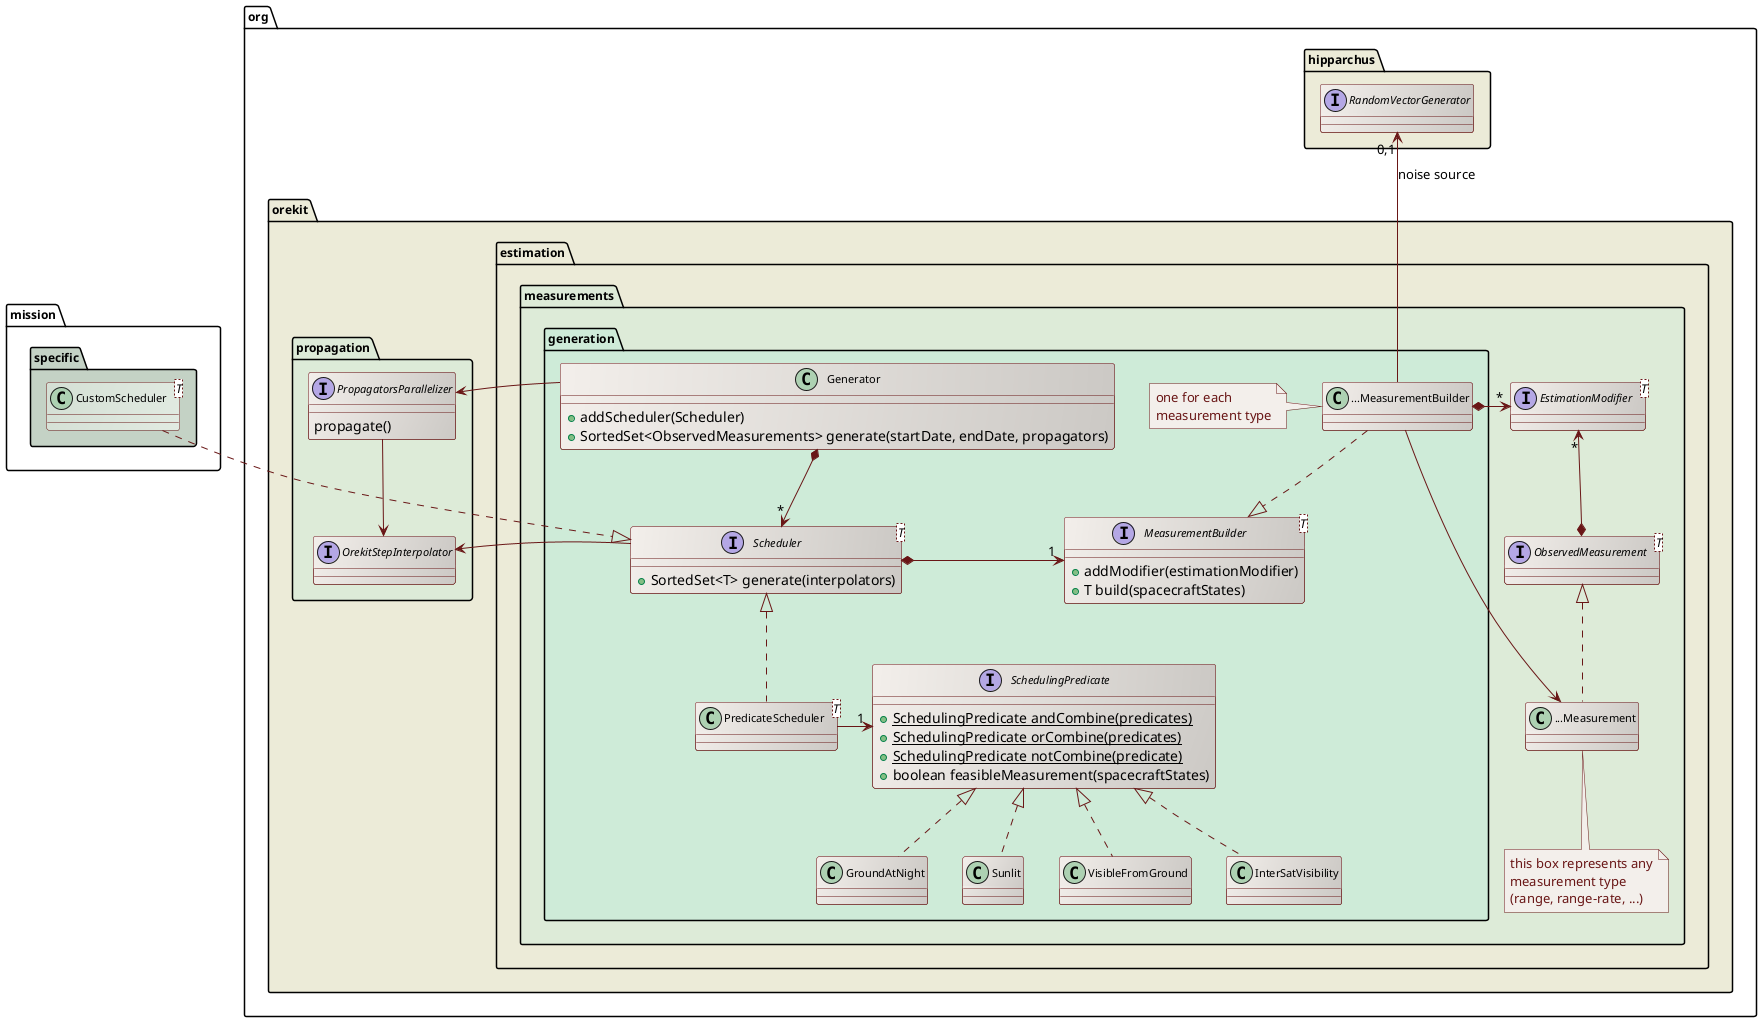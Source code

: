 ' Copyright 2002-2018 CS Systèmes d'Information
' Licensed to CS Systèmes d'Information (CS) under one or more
' contributor license agreements.  See the NOTICE file distributed with
' this work for additional information regarding copyright ownership.
' CS licenses this file to You under the Apache License, Version 2.0
' (the "License"); you may not use this file except in compliance with
' the License.  You may obtain a copy of the License at
'
'   http://www.apache.org/licenses/LICENSE-2.0
'
' Unless required by applicable law or agreed to in writing, software
' distributed under the License is distributed on an "AS IS" BASIS,
' WITHOUT WARRANTIES OR CONDITIONS OF ANY KIND, either express or implied.
' See the License for the specific language governing permissions and
' limitations under the License.
 
@startuml

  skinparam svek                  true
  skinparam ClassBackgroundColor  #F3EFEB/CCC9C5
  skinparam ClassArrowColor       #691616
  skinparam ClassBorderColor      #691616
  skinparam NoteBackgroundColor   #F3EFEB
  skinparam NoteBorderColor       #691616
  skinparam NoteFontColor         #691616
  skinparam ClassFontSize         11
  skinparam PackageFontSize       12

  package org.hipparchus #ECEBD8 {
      interface RandomVectorGenerator
  }

  package org.orekit #ECEBD8 {

    package estimation.measurements #DDEBD8 {

      package generation #CEEBD8 {

        interface "MeasurementBuilder<T>" as MeasurementBuilder_T_ {
          +addModifier(estimationModifier)
          +T build(spacecraftStates)
         }

        class "...MeasurementBuilder" as XXXMeasurementBuilder
        note left
          one for each
          measurement type
        end note

        class Generator {
          +addScheduler(Scheduler)
          +SortedSet<ObservedMeasurements> generate(startDate, endDate, propagators)
        }

        interface "Scheduler<T>" as Scheduler_T_ {
          +SortedSet<T> generate(interpolators)
        }

        class "PredicateScheduler<T>" as PredicateScheduler_T_

        interface SchedulingPredicate {
          {static} +SchedulingPredicate andCombine(predicates)
          {static} +SchedulingPredicate orCombine(predicates)
          {static} +SchedulingPredicate notCombine(predicate)
          +boolean feasibleMeasurement(spacecraftStates)
        }

        XXXMeasurementBuilder       ..|>          MeasurementBuilder_T_
        Generator                   *--> "*"      Scheduler_T_
        Scheduler_T_                *-right-> "1" MeasurementBuilder_T_
        RandomVectorGenerator "0,1" <--           XXXMeasurementBuilder : noise source
        Scheduler_T_                <|..          PredicateScheduler_T_
        PredicateScheduler_T_       -right-> "1"  SchedulingPredicate
        SchedulingPredicate         <|..          VisibleFromGround  
        SchedulingPredicate         <|..          InterSatVisibility
        SchedulingPredicate         <|..          GroundAtNight  
        SchedulingPredicate         <|..          Sunlit  

      }

      interface "EstimationModifier<T>" as EstimationModifier_T_
      interface "ObservedMeasurement<T>" as ObservedMeasurement_T_
      class "...Measurement" as XXXMeasurement
      note bottom
        this box represents any
        measurement type
        (range, range-rate, ...)
      end note

 
      EstimationModifier_T_  "*" <--*          ObservedMeasurement_T_ 
      ObservedMeasurement_T_     <|..          XXXMeasurement
      XXXMeasurementBuilder       -->          XXXMeasurement
      XXXMeasurementBuilder     *-right->  "*" EstimationModifier_T_ 

    }

   package propagation #DDEBD8 {
      interface PropagatorsParallelizer {
        propagate()
      }
      interface OrekitStepInterpolator
      PropagatorsParallelizer <-left- Generator
      PropagatorsParallelizer -->     OrekitStepInterpolator
      OrekitStepInterpolator  <-left- Scheduler_T_
    }

  }

  package mission.specific #C4D2C5 {
    class "CustomScheduler<T>" as CustomScheduler_T_ #D5E0D5/E2EBE2
    CustomScheduler_T_ ..|> Scheduler_T_
  }

@enduml
